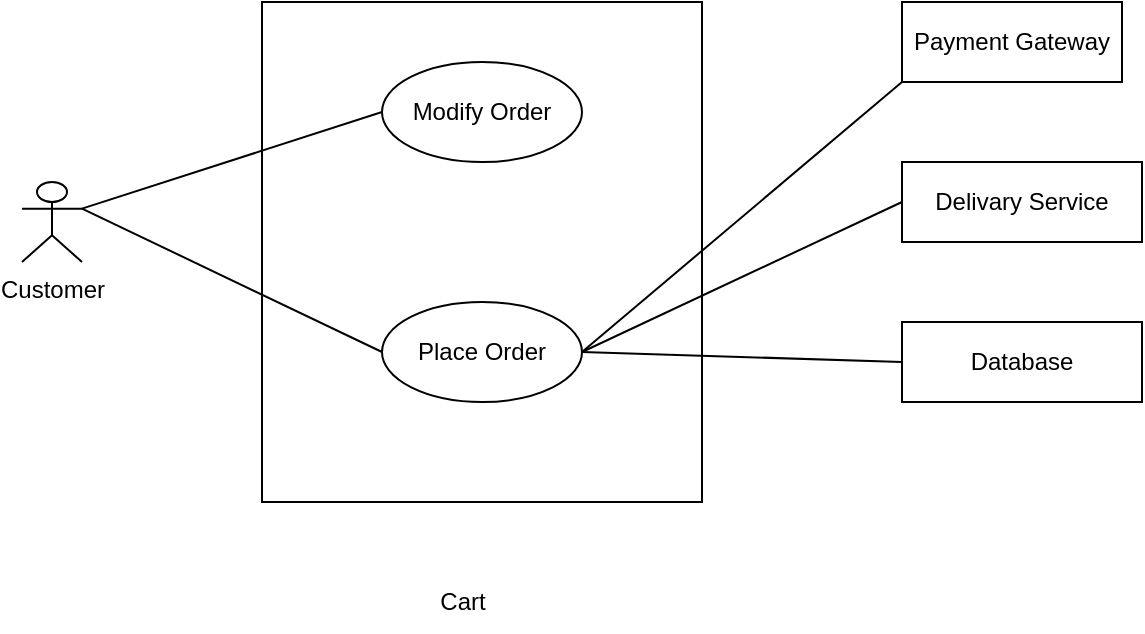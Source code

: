 <mxfile>
    <diagram id="G1Hj01Ho_66EWO3is606" name="Page-1">
        <mxGraphModel dx="867" dy="470" grid="1" gridSize="10" guides="1" tooltips="1" connect="1" arrows="1" fold="1" page="1" pageScale="1" pageWidth="850" pageHeight="1100" math="0" shadow="0">
            <root>
                <mxCell id="0"/>
                <mxCell id="1" parent="0"/>
                <mxCell id="3" value="" style="rounded=0;whiteSpace=wrap;html=1;" vertex="1" parent="1">
                    <mxGeometry x="320" y="70" width="220" height="250" as="geometry"/>
                </mxCell>
                <mxCell id="8" style="edgeStyle=none;html=1;exitX=1;exitY=0.5;exitDx=0;exitDy=0;endArrow=none;endFill=0;" edge="1" parent="1" source="4">
                    <mxGeometry relative="1" as="geometry">
                        <mxPoint x="640" y="110" as="targetPoint"/>
                    </mxGeometry>
                </mxCell>
                <mxCell id="10" style="edgeStyle=none;html=1;exitX=1;exitY=0.5;exitDx=0;exitDy=0;entryX=0;entryY=0.5;entryDx=0;entryDy=0;endArrow=none;endFill=0;" edge="1" parent="1" source="4" target="7">
                    <mxGeometry relative="1" as="geometry"/>
                </mxCell>
                <mxCell id="17" style="edgeStyle=none;html=1;exitX=1;exitY=0.5;exitDx=0;exitDy=0;entryX=0;entryY=0.5;entryDx=0;entryDy=0;endArrow=none;endFill=0;" edge="1" parent="1" source="4" target="16">
                    <mxGeometry relative="1" as="geometry"/>
                </mxCell>
                <mxCell id="4" value="Place Order" style="ellipse;whiteSpace=wrap;html=1;" vertex="1" parent="1">
                    <mxGeometry x="380" y="220" width="100" height="50" as="geometry"/>
                </mxCell>
                <mxCell id="6" value="Modify Order" style="ellipse;whiteSpace=wrap;html=1;" vertex="1" parent="1">
                    <mxGeometry x="380" y="100" width="100" height="50" as="geometry"/>
                </mxCell>
                <mxCell id="7" value="Delivary Service" style="rounded=0;whiteSpace=wrap;html=1;" vertex="1" parent="1">
                    <mxGeometry x="640" y="150" width="120" height="40" as="geometry"/>
                </mxCell>
                <mxCell id="9" value="Payment Gateway" style="rounded=0;whiteSpace=wrap;html=1;" vertex="1" parent="1">
                    <mxGeometry x="640" y="70" width="110" height="40" as="geometry"/>
                </mxCell>
                <mxCell id="14" style="edgeStyle=none;html=1;exitX=1;exitY=0.333;exitDx=0;exitDy=0;exitPerimeter=0;entryX=0;entryY=0.5;entryDx=0;entryDy=0;endArrow=none;endFill=0;" edge="1" parent="1" source="11" target="6">
                    <mxGeometry relative="1" as="geometry"/>
                </mxCell>
                <mxCell id="15" style="edgeStyle=none;html=1;exitX=1;exitY=0.333;exitDx=0;exitDy=0;exitPerimeter=0;entryX=0;entryY=0.5;entryDx=0;entryDy=0;endArrow=none;endFill=0;" edge="1" parent="1" source="11" target="4">
                    <mxGeometry relative="1" as="geometry"/>
                </mxCell>
                <mxCell id="11" value="Customer" style="shape=umlActor;verticalLabelPosition=bottom;verticalAlign=top;html=1;outlineConnect=0;" vertex="1" parent="1">
                    <mxGeometry x="200" y="160" width="30" height="40" as="geometry"/>
                </mxCell>
                <mxCell id="16" value="Database" style="rounded=0;whiteSpace=wrap;html=1;" vertex="1" parent="1">
                    <mxGeometry x="640" y="230" width="120" height="40" as="geometry"/>
                </mxCell>
                <mxCell id="18" value="Cart" style="text;html=1;align=center;verticalAlign=middle;resizable=0;points=[];autosize=1;strokeColor=none;fillColor=none;" vertex="1" parent="1">
                    <mxGeometry x="395" y="355" width="50" height="30" as="geometry"/>
                </mxCell>
            </root>
        </mxGraphModel>
    </diagram>
</mxfile>